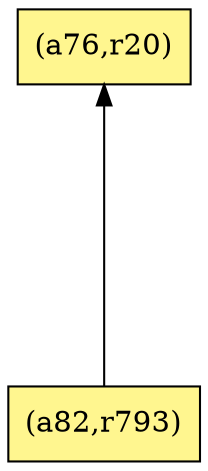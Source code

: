 digraph G {
rankdir=BT;ranksep="2.0";
"(a76,r20)" [shape=record,fillcolor=khaki1,style=filled,label="{(a76,r20)}"];
"(a82,r793)" [shape=record,fillcolor=khaki1,style=filled,label="{(a82,r793)}"];
"(a82,r793)" -> "(a76,r20)"
}